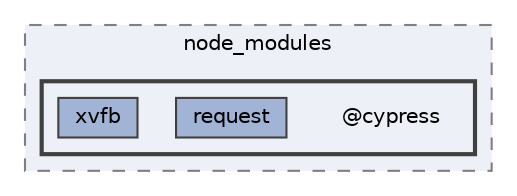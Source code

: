 digraph "C:/Users/arisc/OneDrive/Documents/GitHub/FINAL/EcoEats-Project/node_modules/@cypress"
{
 // LATEX_PDF_SIZE
  bgcolor="transparent";
  edge [fontname=Helvetica,fontsize=10,labelfontname=Helvetica,labelfontsize=10];
  node [fontname=Helvetica,fontsize=10,shape=box,height=0.2,width=0.4];
  compound=true
  subgraph clusterdir_5091f2b68170d33f954320199e2fed0a {
    graph [ bgcolor="#edf0f7", pencolor="grey50", label="node_modules", fontname=Helvetica,fontsize=10 style="filled,dashed", URL="dir_5091f2b68170d33f954320199e2fed0a.html",tooltip=""]
  subgraph clusterdir_76755337dd0c7a85b221ed2c49985cdb {
    graph [ bgcolor="#edf0f7", pencolor="grey25", label="", fontname=Helvetica,fontsize=10 style="filled,bold", URL="dir_76755337dd0c7a85b221ed2c49985cdb.html",tooltip=""]
    dir_76755337dd0c7a85b221ed2c49985cdb [shape=plaintext, label="@cypress"];
  dir_ab6614af5cc3bd6ec5e2b94281332a5d [label="request", fillcolor="#a2b4d6", color="grey25", style="filled", URL="dir_ab6614af5cc3bd6ec5e2b94281332a5d.html",tooltip=""];
  dir_4d3490cdd03e2a759a36955f411760fd [label="xvfb", fillcolor="#a2b4d6", color="grey25", style="filled", URL="dir_4d3490cdd03e2a759a36955f411760fd.html",tooltip=""];
  }
  }
}
